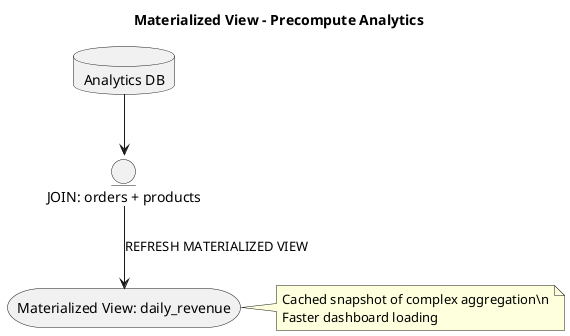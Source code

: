 @startuml

title Materialized View – Precompute Analytics

database "Analytics DB" as AnalyticsDB
entity "JOIN: orders + products" as ExpensiveQuery
storage "Materialized View: daily_revenue" as MView

AnalyticsDB --> ExpensiveQuery
ExpensiveQuery --> MView : REFRESH MATERIALIZED VIEW

note right of MView
Cached snapshot of complex aggregation\n
Faster dashboard loading
end note

@enduml
